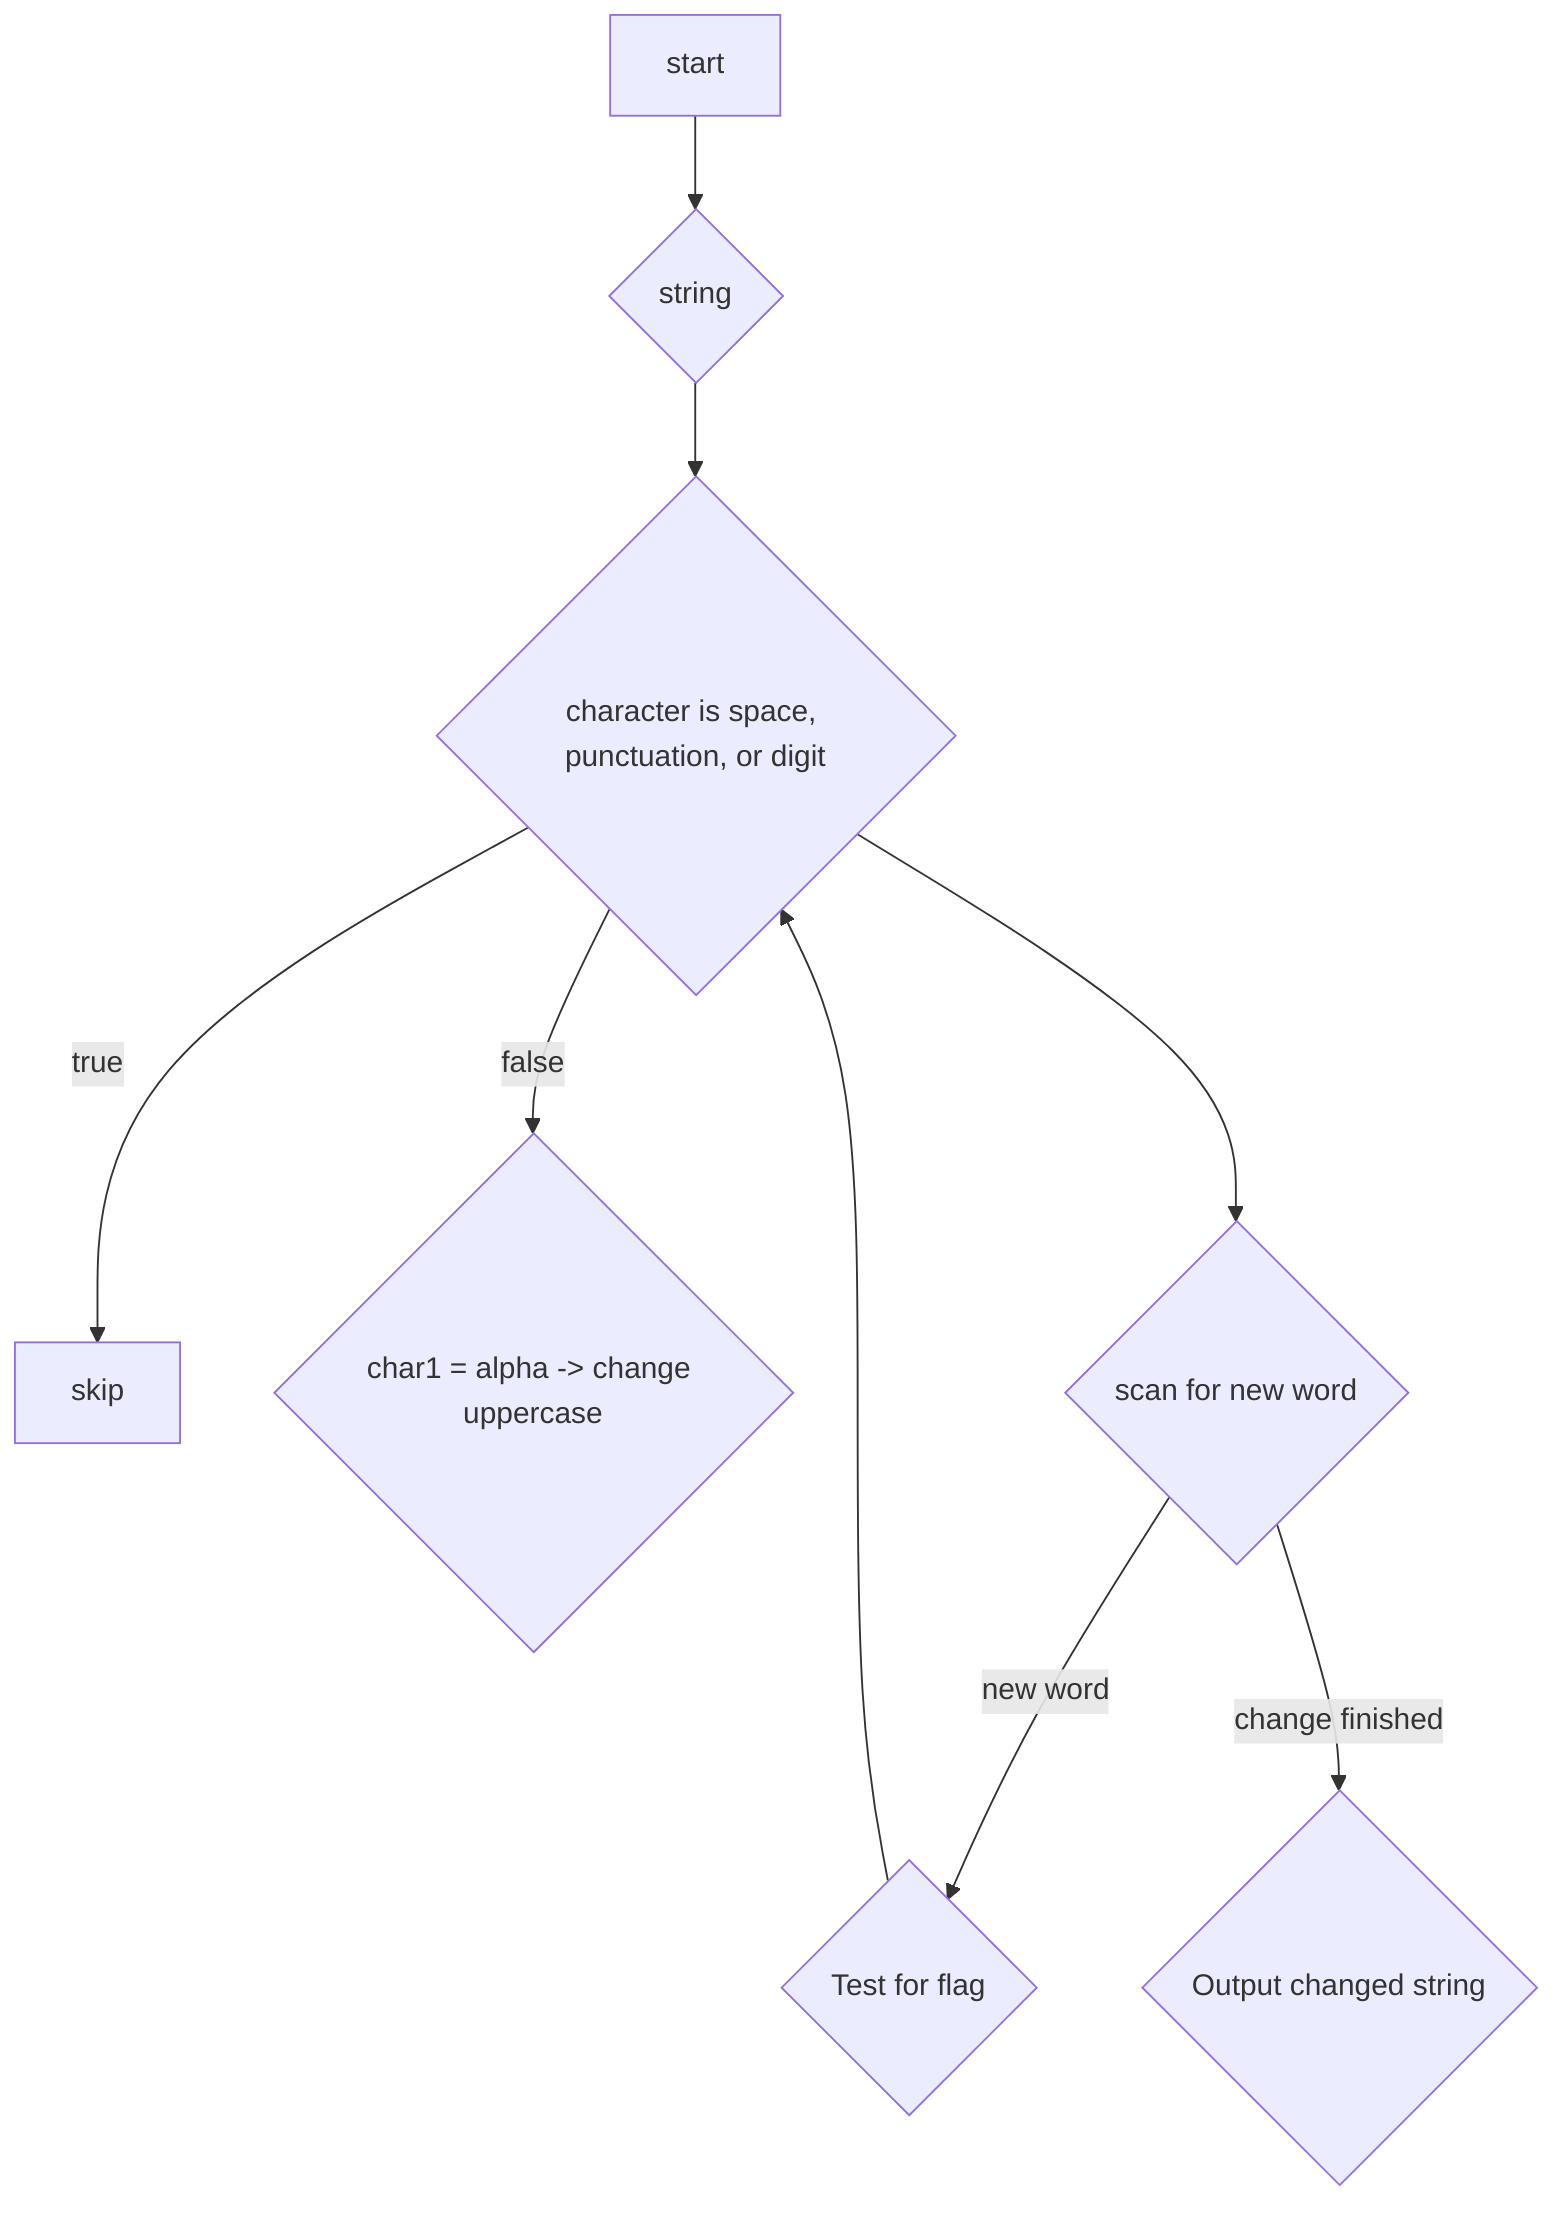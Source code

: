 flowchart TD

	mystart[start]
	mystart --> input{string}
	input --> charFlag{character is space, punctuation, or digit}
	charFlag --> |true| res1[skip]
	charFlag --> |false| res2{char1 = alpha -> change uppercase}
	charFlag --> charNew{scan for new word}
	charNew --> |new word| res3{Test for flag}
	res3 --> charFlag
	charNew --> |change finished| end1{Output changed string}